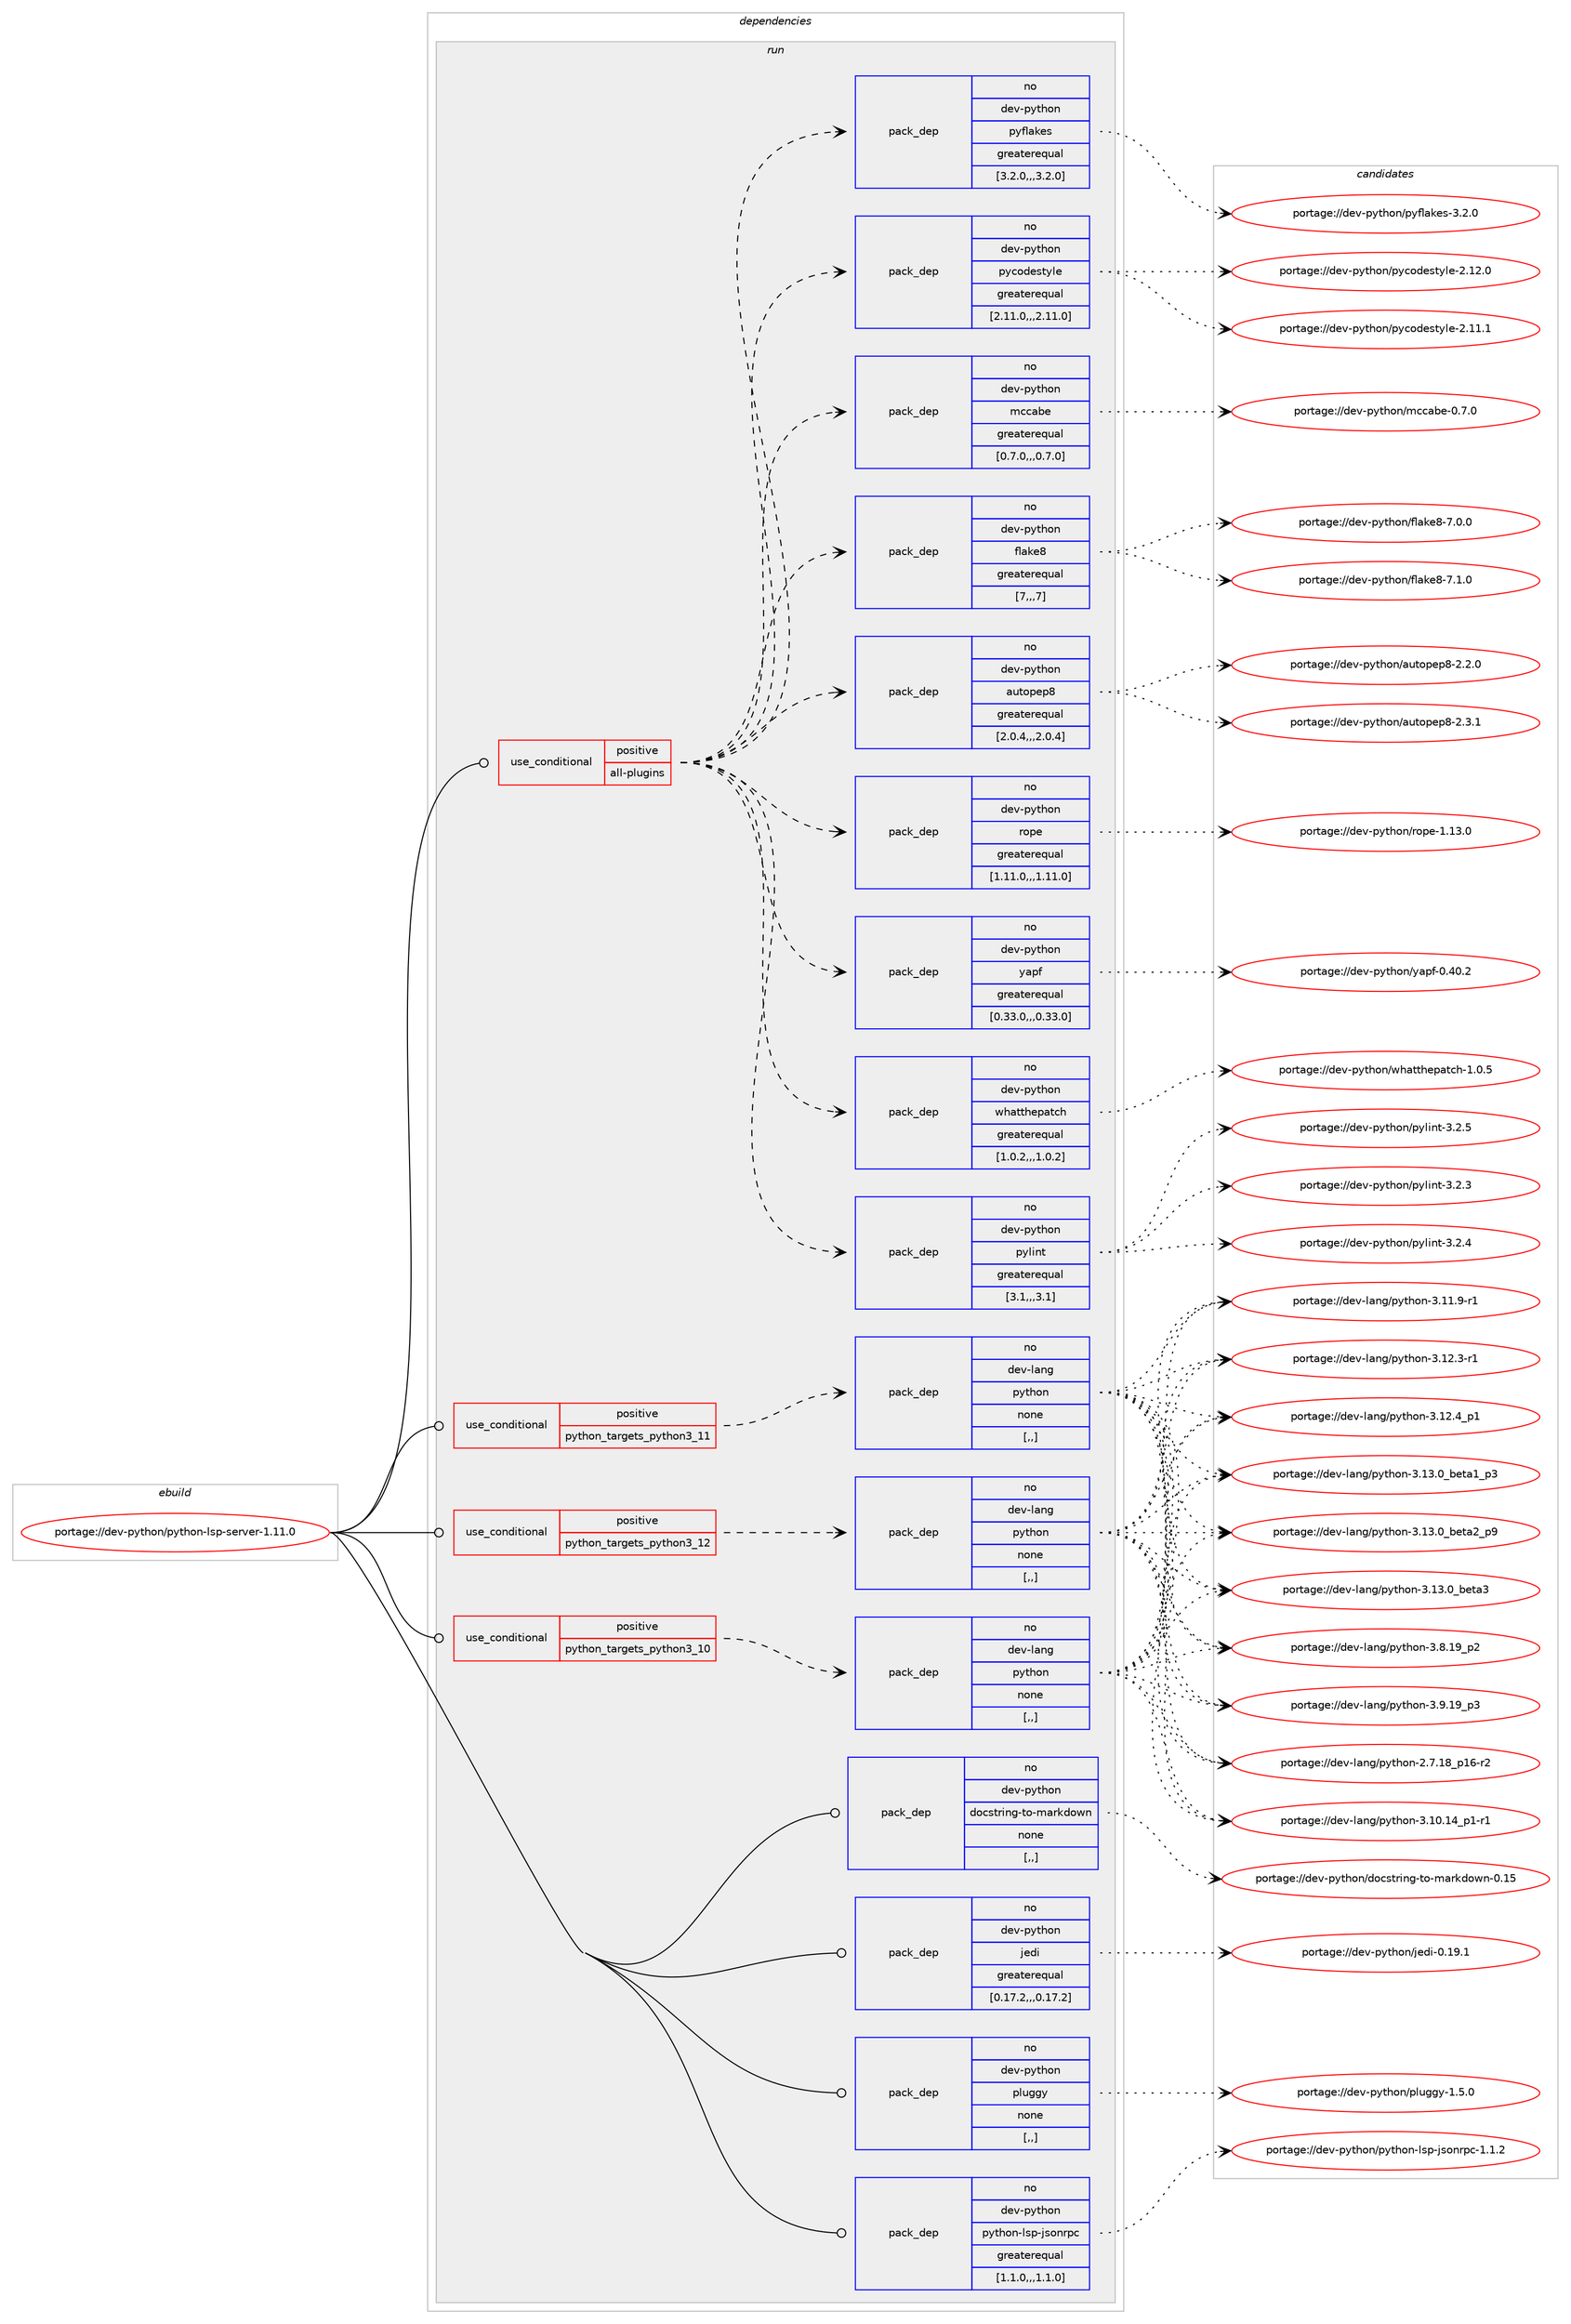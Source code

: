 digraph prolog {

# *************
# Graph options
# *************

newrank=true;
concentrate=true;
compound=true;
graph [rankdir=LR,fontname=Helvetica,fontsize=10,ranksep=1.5];#, ranksep=2.5, nodesep=0.2];
edge  [arrowhead=vee];
node  [fontname=Helvetica,fontsize=10];

# **********
# The ebuild
# **********

subgraph cluster_leftcol {
color=gray;
rank=same;
label=<<i>ebuild</i>>;
id [label="portage://dev-python/python-lsp-server-1.11.0", color=red, width=4, href="../dev-python/python-lsp-server-1.11.0.svg"];
}

# ****************
# The dependencies
# ****************

subgraph cluster_midcol {
color=gray;
label=<<i>dependencies</i>>;
subgraph cluster_compile {
fillcolor="#eeeeee";
style=filled;
label=<<i>compile</i>>;
}
subgraph cluster_compileandrun {
fillcolor="#eeeeee";
style=filled;
label=<<i>compile and run</i>>;
}
subgraph cluster_run {
fillcolor="#eeeeee";
style=filled;
label=<<i>run</i>>;
subgraph cond37065 {
dependency156095 [label=<<TABLE BORDER="0" CELLBORDER="1" CELLSPACING="0" CELLPADDING="4"><TR><TD ROWSPAN="3" CELLPADDING="10">use_conditional</TD></TR><TR><TD>positive</TD></TR><TR><TD>all-plugins</TD></TR></TABLE>>, shape=none, color=red];
subgraph pack117794 {
dependency156096 [label=<<TABLE BORDER="0" CELLBORDER="1" CELLSPACING="0" CELLPADDING="4" WIDTH="220"><TR><TD ROWSPAN="6" CELLPADDING="30">pack_dep</TD></TR><TR><TD WIDTH="110">no</TD></TR><TR><TD>dev-python</TD></TR><TR><TD>autopep8</TD></TR><TR><TD>greaterequal</TD></TR><TR><TD>[2.0.4,,,2.0.4]</TD></TR></TABLE>>, shape=none, color=blue];
}
dependency156095:e -> dependency156096:w [weight=20,style="dashed",arrowhead="vee"];
subgraph pack117795 {
dependency156097 [label=<<TABLE BORDER="0" CELLBORDER="1" CELLSPACING="0" CELLPADDING="4" WIDTH="220"><TR><TD ROWSPAN="6" CELLPADDING="30">pack_dep</TD></TR><TR><TD WIDTH="110">no</TD></TR><TR><TD>dev-python</TD></TR><TR><TD>flake8</TD></TR><TR><TD>greaterequal</TD></TR><TR><TD>[7,,,7]</TD></TR></TABLE>>, shape=none, color=blue];
}
dependency156095:e -> dependency156097:w [weight=20,style="dashed",arrowhead="vee"];
subgraph pack117796 {
dependency156098 [label=<<TABLE BORDER="0" CELLBORDER="1" CELLSPACING="0" CELLPADDING="4" WIDTH="220"><TR><TD ROWSPAN="6" CELLPADDING="30">pack_dep</TD></TR><TR><TD WIDTH="110">no</TD></TR><TR><TD>dev-python</TD></TR><TR><TD>mccabe</TD></TR><TR><TD>greaterequal</TD></TR><TR><TD>[0.7.0,,,0.7.0]</TD></TR></TABLE>>, shape=none, color=blue];
}
dependency156095:e -> dependency156098:w [weight=20,style="dashed",arrowhead="vee"];
subgraph pack117797 {
dependency156099 [label=<<TABLE BORDER="0" CELLBORDER="1" CELLSPACING="0" CELLPADDING="4" WIDTH="220"><TR><TD ROWSPAN="6" CELLPADDING="30">pack_dep</TD></TR><TR><TD WIDTH="110">no</TD></TR><TR><TD>dev-python</TD></TR><TR><TD>pycodestyle</TD></TR><TR><TD>greaterequal</TD></TR><TR><TD>[2.11.0,,,2.11.0]</TD></TR></TABLE>>, shape=none, color=blue];
}
dependency156095:e -> dependency156099:w [weight=20,style="dashed",arrowhead="vee"];
subgraph pack117798 {
dependency156100 [label=<<TABLE BORDER="0" CELLBORDER="1" CELLSPACING="0" CELLPADDING="4" WIDTH="220"><TR><TD ROWSPAN="6" CELLPADDING="30">pack_dep</TD></TR><TR><TD WIDTH="110">no</TD></TR><TR><TD>dev-python</TD></TR><TR><TD>pyflakes</TD></TR><TR><TD>greaterequal</TD></TR><TR><TD>[3.2.0,,,3.2.0]</TD></TR></TABLE>>, shape=none, color=blue];
}
dependency156095:e -> dependency156100:w [weight=20,style="dashed",arrowhead="vee"];
subgraph pack117799 {
dependency156101 [label=<<TABLE BORDER="0" CELLBORDER="1" CELLSPACING="0" CELLPADDING="4" WIDTH="220"><TR><TD ROWSPAN="6" CELLPADDING="30">pack_dep</TD></TR><TR><TD WIDTH="110">no</TD></TR><TR><TD>dev-python</TD></TR><TR><TD>pylint</TD></TR><TR><TD>greaterequal</TD></TR><TR><TD>[3.1,,,3.1]</TD></TR></TABLE>>, shape=none, color=blue];
}
dependency156095:e -> dependency156101:w [weight=20,style="dashed",arrowhead="vee"];
subgraph pack117800 {
dependency156102 [label=<<TABLE BORDER="0" CELLBORDER="1" CELLSPACING="0" CELLPADDING="4" WIDTH="220"><TR><TD ROWSPAN="6" CELLPADDING="30">pack_dep</TD></TR><TR><TD WIDTH="110">no</TD></TR><TR><TD>dev-python</TD></TR><TR><TD>whatthepatch</TD></TR><TR><TD>greaterequal</TD></TR><TR><TD>[1.0.2,,,1.0.2]</TD></TR></TABLE>>, shape=none, color=blue];
}
dependency156095:e -> dependency156102:w [weight=20,style="dashed",arrowhead="vee"];
subgraph pack117801 {
dependency156103 [label=<<TABLE BORDER="0" CELLBORDER="1" CELLSPACING="0" CELLPADDING="4" WIDTH="220"><TR><TD ROWSPAN="6" CELLPADDING="30">pack_dep</TD></TR><TR><TD WIDTH="110">no</TD></TR><TR><TD>dev-python</TD></TR><TR><TD>yapf</TD></TR><TR><TD>greaterequal</TD></TR><TR><TD>[0.33.0,,,0.33.0]</TD></TR></TABLE>>, shape=none, color=blue];
}
dependency156095:e -> dependency156103:w [weight=20,style="dashed",arrowhead="vee"];
subgraph pack117802 {
dependency156104 [label=<<TABLE BORDER="0" CELLBORDER="1" CELLSPACING="0" CELLPADDING="4" WIDTH="220"><TR><TD ROWSPAN="6" CELLPADDING="30">pack_dep</TD></TR><TR><TD WIDTH="110">no</TD></TR><TR><TD>dev-python</TD></TR><TR><TD>rope</TD></TR><TR><TD>greaterequal</TD></TR><TR><TD>[1.11.0,,,1.11.0]</TD></TR></TABLE>>, shape=none, color=blue];
}
dependency156095:e -> dependency156104:w [weight=20,style="dashed",arrowhead="vee"];
}
id:e -> dependency156095:w [weight=20,style="solid",arrowhead="odot"];
subgraph cond37066 {
dependency156105 [label=<<TABLE BORDER="0" CELLBORDER="1" CELLSPACING="0" CELLPADDING="4"><TR><TD ROWSPAN="3" CELLPADDING="10">use_conditional</TD></TR><TR><TD>positive</TD></TR><TR><TD>python_targets_python3_10</TD></TR></TABLE>>, shape=none, color=red];
subgraph pack117803 {
dependency156106 [label=<<TABLE BORDER="0" CELLBORDER="1" CELLSPACING="0" CELLPADDING="4" WIDTH="220"><TR><TD ROWSPAN="6" CELLPADDING="30">pack_dep</TD></TR><TR><TD WIDTH="110">no</TD></TR><TR><TD>dev-lang</TD></TR><TR><TD>python</TD></TR><TR><TD>none</TD></TR><TR><TD>[,,]</TD></TR></TABLE>>, shape=none, color=blue];
}
dependency156105:e -> dependency156106:w [weight=20,style="dashed",arrowhead="vee"];
}
id:e -> dependency156105:w [weight=20,style="solid",arrowhead="odot"];
subgraph cond37067 {
dependency156107 [label=<<TABLE BORDER="0" CELLBORDER="1" CELLSPACING="0" CELLPADDING="4"><TR><TD ROWSPAN="3" CELLPADDING="10">use_conditional</TD></TR><TR><TD>positive</TD></TR><TR><TD>python_targets_python3_11</TD></TR></TABLE>>, shape=none, color=red];
subgraph pack117804 {
dependency156108 [label=<<TABLE BORDER="0" CELLBORDER="1" CELLSPACING="0" CELLPADDING="4" WIDTH="220"><TR><TD ROWSPAN="6" CELLPADDING="30">pack_dep</TD></TR><TR><TD WIDTH="110">no</TD></TR><TR><TD>dev-lang</TD></TR><TR><TD>python</TD></TR><TR><TD>none</TD></TR><TR><TD>[,,]</TD></TR></TABLE>>, shape=none, color=blue];
}
dependency156107:e -> dependency156108:w [weight=20,style="dashed",arrowhead="vee"];
}
id:e -> dependency156107:w [weight=20,style="solid",arrowhead="odot"];
subgraph cond37068 {
dependency156109 [label=<<TABLE BORDER="0" CELLBORDER="1" CELLSPACING="0" CELLPADDING="4"><TR><TD ROWSPAN="3" CELLPADDING="10">use_conditional</TD></TR><TR><TD>positive</TD></TR><TR><TD>python_targets_python3_12</TD></TR></TABLE>>, shape=none, color=red];
subgraph pack117805 {
dependency156110 [label=<<TABLE BORDER="0" CELLBORDER="1" CELLSPACING="0" CELLPADDING="4" WIDTH="220"><TR><TD ROWSPAN="6" CELLPADDING="30">pack_dep</TD></TR><TR><TD WIDTH="110">no</TD></TR><TR><TD>dev-lang</TD></TR><TR><TD>python</TD></TR><TR><TD>none</TD></TR><TR><TD>[,,]</TD></TR></TABLE>>, shape=none, color=blue];
}
dependency156109:e -> dependency156110:w [weight=20,style="dashed",arrowhead="vee"];
}
id:e -> dependency156109:w [weight=20,style="solid",arrowhead="odot"];
subgraph pack117806 {
dependency156111 [label=<<TABLE BORDER="0" CELLBORDER="1" CELLSPACING="0" CELLPADDING="4" WIDTH="220"><TR><TD ROWSPAN="6" CELLPADDING="30">pack_dep</TD></TR><TR><TD WIDTH="110">no</TD></TR><TR><TD>dev-python</TD></TR><TR><TD>docstring-to-markdown</TD></TR><TR><TD>none</TD></TR><TR><TD>[,,]</TD></TR></TABLE>>, shape=none, color=blue];
}
id:e -> dependency156111:w [weight=20,style="solid",arrowhead="odot"];
subgraph pack117807 {
dependency156112 [label=<<TABLE BORDER="0" CELLBORDER="1" CELLSPACING="0" CELLPADDING="4" WIDTH="220"><TR><TD ROWSPAN="6" CELLPADDING="30">pack_dep</TD></TR><TR><TD WIDTH="110">no</TD></TR><TR><TD>dev-python</TD></TR><TR><TD>jedi</TD></TR><TR><TD>greaterequal</TD></TR><TR><TD>[0.17.2,,,0.17.2]</TD></TR></TABLE>>, shape=none, color=blue];
}
id:e -> dependency156112:w [weight=20,style="solid",arrowhead="odot"];
subgraph pack117808 {
dependency156113 [label=<<TABLE BORDER="0" CELLBORDER="1" CELLSPACING="0" CELLPADDING="4" WIDTH="220"><TR><TD ROWSPAN="6" CELLPADDING="30">pack_dep</TD></TR><TR><TD WIDTH="110">no</TD></TR><TR><TD>dev-python</TD></TR><TR><TD>pluggy</TD></TR><TR><TD>none</TD></TR><TR><TD>[,,]</TD></TR></TABLE>>, shape=none, color=blue];
}
id:e -> dependency156113:w [weight=20,style="solid",arrowhead="odot"];
subgraph pack117809 {
dependency156114 [label=<<TABLE BORDER="0" CELLBORDER="1" CELLSPACING="0" CELLPADDING="4" WIDTH="220"><TR><TD ROWSPAN="6" CELLPADDING="30">pack_dep</TD></TR><TR><TD WIDTH="110">no</TD></TR><TR><TD>dev-python</TD></TR><TR><TD>python-lsp-jsonrpc</TD></TR><TR><TD>greaterequal</TD></TR><TR><TD>[1.1.0,,,1.1.0]</TD></TR></TABLE>>, shape=none, color=blue];
}
id:e -> dependency156114:w [weight=20,style="solid",arrowhead="odot"];
}
}

# **************
# The candidates
# **************

subgraph cluster_choices {
rank=same;
color=gray;
label=<<i>candidates</i>>;

subgraph choice117794 {
color=black;
nodesep=1;
choice10010111845112121116104111110479711711611111210111256455046504648 [label="portage://dev-python/autopep8-2.2.0", color=red, width=4,href="../dev-python/autopep8-2.2.0.svg"];
choice10010111845112121116104111110479711711611111210111256455046514649 [label="portage://dev-python/autopep8-2.3.1", color=red, width=4,href="../dev-python/autopep8-2.3.1.svg"];
dependency156096:e -> choice10010111845112121116104111110479711711611111210111256455046504648:w [style=dotted,weight="100"];
dependency156096:e -> choice10010111845112121116104111110479711711611111210111256455046514649:w [style=dotted,weight="100"];
}
subgraph choice117795 {
color=black;
nodesep=1;
choice10010111845112121116104111110471021089710710156455546484648 [label="portage://dev-python/flake8-7.0.0", color=red, width=4,href="../dev-python/flake8-7.0.0.svg"];
choice10010111845112121116104111110471021089710710156455546494648 [label="portage://dev-python/flake8-7.1.0", color=red, width=4,href="../dev-python/flake8-7.1.0.svg"];
dependency156097:e -> choice10010111845112121116104111110471021089710710156455546484648:w [style=dotted,weight="100"];
dependency156097:e -> choice10010111845112121116104111110471021089710710156455546494648:w [style=dotted,weight="100"];
}
subgraph choice117796 {
color=black;
nodesep=1;
choice100101118451121211161041111104710999999798101454846554648 [label="portage://dev-python/mccabe-0.7.0", color=red, width=4,href="../dev-python/mccabe-0.7.0.svg"];
dependency156098:e -> choice100101118451121211161041111104710999999798101454846554648:w [style=dotted,weight="100"];
}
subgraph choice117797 {
color=black;
nodesep=1;
choice10010111845112121116104111110471121219911110010111511612110810145504649494649 [label="portage://dev-python/pycodestyle-2.11.1", color=red, width=4,href="../dev-python/pycodestyle-2.11.1.svg"];
choice10010111845112121116104111110471121219911110010111511612110810145504649504648 [label="portage://dev-python/pycodestyle-2.12.0", color=red, width=4,href="../dev-python/pycodestyle-2.12.0.svg"];
dependency156099:e -> choice10010111845112121116104111110471121219911110010111511612110810145504649494649:w [style=dotted,weight="100"];
dependency156099:e -> choice10010111845112121116104111110471121219911110010111511612110810145504649504648:w [style=dotted,weight="100"];
}
subgraph choice117798 {
color=black;
nodesep=1;
choice100101118451121211161041111104711212110210897107101115455146504648 [label="portage://dev-python/pyflakes-3.2.0", color=red, width=4,href="../dev-python/pyflakes-3.2.0.svg"];
dependency156100:e -> choice100101118451121211161041111104711212110210897107101115455146504648:w [style=dotted,weight="100"];
}
subgraph choice117799 {
color=black;
nodesep=1;
choice1001011184511212111610411111047112121108105110116455146504651 [label="portage://dev-python/pylint-3.2.3", color=red, width=4,href="../dev-python/pylint-3.2.3.svg"];
choice1001011184511212111610411111047112121108105110116455146504652 [label="portage://dev-python/pylint-3.2.4", color=red, width=4,href="../dev-python/pylint-3.2.4.svg"];
choice1001011184511212111610411111047112121108105110116455146504653 [label="portage://dev-python/pylint-3.2.5", color=red, width=4,href="../dev-python/pylint-3.2.5.svg"];
dependency156101:e -> choice1001011184511212111610411111047112121108105110116455146504651:w [style=dotted,weight="100"];
dependency156101:e -> choice1001011184511212111610411111047112121108105110116455146504652:w [style=dotted,weight="100"];
dependency156101:e -> choice1001011184511212111610411111047112121108105110116455146504653:w [style=dotted,weight="100"];
}
subgraph choice117800 {
color=black;
nodesep=1;
choice1001011184511212111610411111047119104971161161041011129711699104454946484653 [label="portage://dev-python/whatthepatch-1.0.5", color=red, width=4,href="../dev-python/whatthepatch-1.0.5.svg"];
dependency156102:e -> choice1001011184511212111610411111047119104971161161041011129711699104454946484653:w [style=dotted,weight="100"];
}
subgraph choice117801 {
color=black;
nodesep=1;
choice10010111845112121116104111110471219711210245484652484650 [label="portage://dev-python/yapf-0.40.2", color=red, width=4,href="../dev-python/yapf-0.40.2.svg"];
dependency156103:e -> choice10010111845112121116104111110471219711210245484652484650:w [style=dotted,weight="100"];
}
subgraph choice117802 {
color=black;
nodesep=1;
choice100101118451121211161041111104711411111210145494649514648 [label="portage://dev-python/rope-1.13.0", color=red, width=4,href="../dev-python/rope-1.13.0.svg"];
dependency156104:e -> choice100101118451121211161041111104711411111210145494649514648:w [style=dotted,weight="100"];
}
subgraph choice117803 {
color=black;
nodesep=1;
choice100101118451089711010347112121116104111110455046554649569511249544511450 [label="portage://dev-lang/python-2.7.18_p16-r2", color=red, width=4,href="../dev-lang/python-2.7.18_p16-r2.svg"];
choice100101118451089711010347112121116104111110455146494846495295112494511449 [label="portage://dev-lang/python-3.10.14_p1-r1", color=red, width=4,href="../dev-lang/python-3.10.14_p1-r1.svg"];
choice100101118451089711010347112121116104111110455146494946574511449 [label="portage://dev-lang/python-3.11.9-r1", color=red, width=4,href="../dev-lang/python-3.11.9-r1.svg"];
choice100101118451089711010347112121116104111110455146495046514511449 [label="portage://dev-lang/python-3.12.3-r1", color=red, width=4,href="../dev-lang/python-3.12.3-r1.svg"];
choice100101118451089711010347112121116104111110455146495046529511249 [label="portage://dev-lang/python-3.12.4_p1", color=red, width=4,href="../dev-lang/python-3.12.4_p1.svg"];
choice10010111845108971101034711212111610411111045514649514648959810111697499511251 [label="portage://dev-lang/python-3.13.0_beta1_p3", color=red, width=4,href="../dev-lang/python-3.13.0_beta1_p3.svg"];
choice10010111845108971101034711212111610411111045514649514648959810111697509511257 [label="portage://dev-lang/python-3.13.0_beta2_p9", color=red, width=4,href="../dev-lang/python-3.13.0_beta2_p9.svg"];
choice1001011184510897110103471121211161041111104551464951464895981011169751 [label="portage://dev-lang/python-3.13.0_beta3", color=red, width=4,href="../dev-lang/python-3.13.0_beta3.svg"];
choice100101118451089711010347112121116104111110455146564649579511250 [label="portage://dev-lang/python-3.8.19_p2", color=red, width=4,href="../dev-lang/python-3.8.19_p2.svg"];
choice100101118451089711010347112121116104111110455146574649579511251 [label="portage://dev-lang/python-3.9.19_p3", color=red, width=4,href="../dev-lang/python-3.9.19_p3.svg"];
dependency156106:e -> choice100101118451089711010347112121116104111110455046554649569511249544511450:w [style=dotted,weight="100"];
dependency156106:e -> choice100101118451089711010347112121116104111110455146494846495295112494511449:w [style=dotted,weight="100"];
dependency156106:e -> choice100101118451089711010347112121116104111110455146494946574511449:w [style=dotted,weight="100"];
dependency156106:e -> choice100101118451089711010347112121116104111110455146495046514511449:w [style=dotted,weight="100"];
dependency156106:e -> choice100101118451089711010347112121116104111110455146495046529511249:w [style=dotted,weight="100"];
dependency156106:e -> choice10010111845108971101034711212111610411111045514649514648959810111697499511251:w [style=dotted,weight="100"];
dependency156106:e -> choice10010111845108971101034711212111610411111045514649514648959810111697509511257:w [style=dotted,weight="100"];
dependency156106:e -> choice1001011184510897110103471121211161041111104551464951464895981011169751:w [style=dotted,weight="100"];
dependency156106:e -> choice100101118451089711010347112121116104111110455146564649579511250:w [style=dotted,weight="100"];
dependency156106:e -> choice100101118451089711010347112121116104111110455146574649579511251:w [style=dotted,weight="100"];
}
subgraph choice117804 {
color=black;
nodesep=1;
choice100101118451089711010347112121116104111110455046554649569511249544511450 [label="portage://dev-lang/python-2.7.18_p16-r2", color=red, width=4,href="../dev-lang/python-2.7.18_p16-r2.svg"];
choice100101118451089711010347112121116104111110455146494846495295112494511449 [label="portage://dev-lang/python-3.10.14_p1-r1", color=red, width=4,href="../dev-lang/python-3.10.14_p1-r1.svg"];
choice100101118451089711010347112121116104111110455146494946574511449 [label="portage://dev-lang/python-3.11.9-r1", color=red, width=4,href="../dev-lang/python-3.11.9-r1.svg"];
choice100101118451089711010347112121116104111110455146495046514511449 [label="portage://dev-lang/python-3.12.3-r1", color=red, width=4,href="../dev-lang/python-3.12.3-r1.svg"];
choice100101118451089711010347112121116104111110455146495046529511249 [label="portage://dev-lang/python-3.12.4_p1", color=red, width=4,href="../dev-lang/python-3.12.4_p1.svg"];
choice10010111845108971101034711212111610411111045514649514648959810111697499511251 [label="portage://dev-lang/python-3.13.0_beta1_p3", color=red, width=4,href="../dev-lang/python-3.13.0_beta1_p3.svg"];
choice10010111845108971101034711212111610411111045514649514648959810111697509511257 [label="portage://dev-lang/python-3.13.0_beta2_p9", color=red, width=4,href="../dev-lang/python-3.13.0_beta2_p9.svg"];
choice1001011184510897110103471121211161041111104551464951464895981011169751 [label="portage://dev-lang/python-3.13.0_beta3", color=red, width=4,href="../dev-lang/python-3.13.0_beta3.svg"];
choice100101118451089711010347112121116104111110455146564649579511250 [label="portage://dev-lang/python-3.8.19_p2", color=red, width=4,href="../dev-lang/python-3.8.19_p2.svg"];
choice100101118451089711010347112121116104111110455146574649579511251 [label="portage://dev-lang/python-3.9.19_p3", color=red, width=4,href="../dev-lang/python-3.9.19_p3.svg"];
dependency156108:e -> choice100101118451089711010347112121116104111110455046554649569511249544511450:w [style=dotted,weight="100"];
dependency156108:e -> choice100101118451089711010347112121116104111110455146494846495295112494511449:w [style=dotted,weight="100"];
dependency156108:e -> choice100101118451089711010347112121116104111110455146494946574511449:w [style=dotted,weight="100"];
dependency156108:e -> choice100101118451089711010347112121116104111110455146495046514511449:w [style=dotted,weight="100"];
dependency156108:e -> choice100101118451089711010347112121116104111110455146495046529511249:w [style=dotted,weight="100"];
dependency156108:e -> choice10010111845108971101034711212111610411111045514649514648959810111697499511251:w [style=dotted,weight="100"];
dependency156108:e -> choice10010111845108971101034711212111610411111045514649514648959810111697509511257:w [style=dotted,weight="100"];
dependency156108:e -> choice1001011184510897110103471121211161041111104551464951464895981011169751:w [style=dotted,weight="100"];
dependency156108:e -> choice100101118451089711010347112121116104111110455146564649579511250:w [style=dotted,weight="100"];
dependency156108:e -> choice100101118451089711010347112121116104111110455146574649579511251:w [style=dotted,weight="100"];
}
subgraph choice117805 {
color=black;
nodesep=1;
choice100101118451089711010347112121116104111110455046554649569511249544511450 [label="portage://dev-lang/python-2.7.18_p16-r2", color=red, width=4,href="../dev-lang/python-2.7.18_p16-r2.svg"];
choice100101118451089711010347112121116104111110455146494846495295112494511449 [label="portage://dev-lang/python-3.10.14_p1-r1", color=red, width=4,href="../dev-lang/python-3.10.14_p1-r1.svg"];
choice100101118451089711010347112121116104111110455146494946574511449 [label="portage://dev-lang/python-3.11.9-r1", color=red, width=4,href="../dev-lang/python-3.11.9-r1.svg"];
choice100101118451089711010347112121116104111110455146495046514511449 [label="portage://dev-lang/python-3.12.3-r1", color=red, width=4,href="../dev-lang/python-3.12.3-r1.svg"];
choice100101118451089711010347112121116104111110455146495046529511249 [label="portage://dev-lang/python-3.12.4_p1", color=red, width=4,href="../dev-lang/python-3.12.4_p1.svg"];
choice10010111845108971101034711212111610411111045514649514648959810111697499511251 [label="portage://dev-lang/python-3.13.0_beta1_p3", color=red, width=4,href="../dev-lang/python-3.13.0_beta1_p3.svg"];
choice10010111845108971101034711212111610411111045514649514648959810111697509511257 [label="portage://dev-lang/python-3.13.0_beta2_p9", color=red, width=4,href="../dev-lang/python-3.13.0_beta2_p9.svg"];
choice1001011184510897110103471121211161041111104551464951464895981011169751 [label="portage://dev-lang/python-3.13.0_beta3", color=red, width=4,href="../dev-lang/python-3.13.0_beta3.svg"];
choice100101118451089711010347112121116104111110455146564649579511250 [label="portage://dev-lang/python-3.8.19_p2", color=red, width=4,href="../dev-lang/python-3.8.19_p2.svg"];
choice100101118451089711010347112121116104111110455146574649579511251 [label="portage://dev-lang/python-3.9.19_p3", color=red, width=4,href="../dev-lang/python-3.9.19_p3.svg"];
dependency156110:e -> choice100101118451089711010347112121116104111110455046554649569511249544511450:w [style=dotted,weight="100"];
dependency156110:e -> choice100101118451089711010347112121116104111110455146494846495295112494511449:w [style=dotted,weight="100"];
dependency156110:e -> choice100101118451089711010347112121116104111110455146494946574511449:w [style=dotted,weight="100"];
dependency156110:e -> choice100101118451089711010347112121116104111110455146495046514511449:w [style=dotted,weight="100"];
dependency156110:e -> choice100101118451089711010347112121116104111110455146495046529511249:w [style=dotted,weight="100"];
dependency156110:e -> choice10010111845108971101034711212111610411111045514649514648959810111697499511251:w [style=dotted,weight="100"];
dependency156110:e -> choice10010111845108971101034711212111610411111045514649514648959810111697509511257:w [style=dotted,weight="100"];
dependency156110:e -> choice1001011184510897110103471121211161041111104551464951464895981011169751:w [style=dotted,weight="100"];
dependency156110:e -> choice100101118451089711010347112121116104111110455146564649579511250:w [style=dotted,weight="100"];
dependency156110:e -> choice100101118451089711010347112121116104111110455146574649579511251:w [style=dotted,weight="100"];
}
subgraph choice117806 {
color=black;
nodesep=1;
choice1001011184511212111610411111047100111991151161141051101034511611145109971141071001111191104548464953 [label="portage://dev-python/docstring-to-markdown-0.15", color=red, width=4,href="../dev-python/docstring-to-markdown-0.15.svg"];
dependency156111:e -> choice1001011184511212111610411111047100111991151161141051101034511611145109971141071001111191104548464953:w [style=dotted,weight="100"];
}
subgraph choice117807 {
color=black;
nodesep=1;
choice100101118451121211161041111104710610110010545484649574649 [label="portage://dev-python/jedi-0.19.1", color=red, width=4,href="../dev-python/jedi-0.19.1.svg"];
dependency156112:e -> choice100101118451121211161041111104710610110010545484649574649:w [style=dotted,weight="100"];
}
subgraph choice117808 {
color=black;
nodesep=1;
choice1001011184511212111610411111047112108117103103121454946534648 [label="portage://dev-python/pluggy-1.5.0", color=red, width=4,href="../dev-python/pluggy-1.5.0.svg"];
dependency156113:e -> choice1001011184511212111610411111047112108117103103121454946534648:w [style=dotted,weight="100"];
}
subgraph choice117809 {
color=black;
nodesep=1;
choice1001011184511212111610411111047112121116104111110451081151124510611511111011411299454946494650 [label="portage://dev-python/python-lsp-jsonrpc-1.1.2", color=red, width=4,href="../dev-python/python-lsp-jsonrpc-1.1.2.svg"];
dependency156114:e -> choice1001011184511212111610411111047112121116104111110451081151124510611511111011411299454946494650:w [style=dotted,weight="100"];
}
}

}
